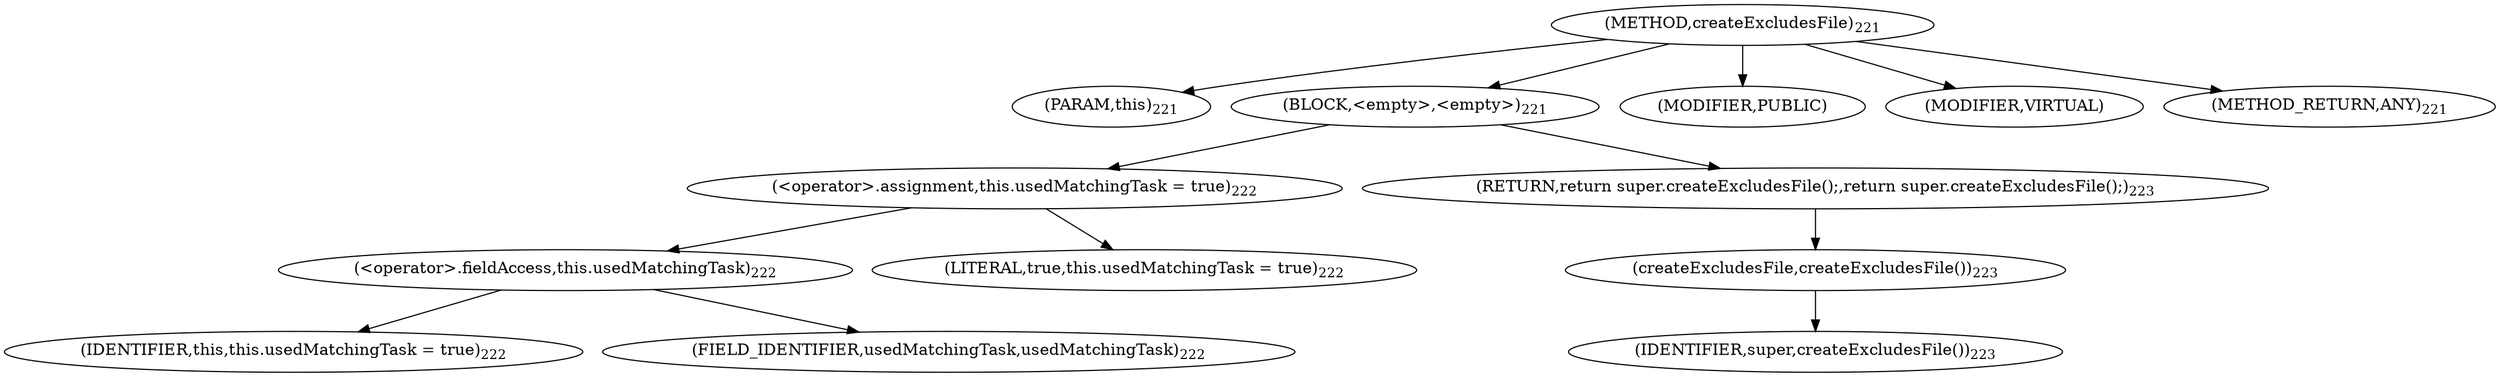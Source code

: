 digraph "createExcludesFile" {  
"252" [label = <(METHOD,createExcludesFile)<SUB>221</SUB>> ]
"253" [label = <(PARAM,this)<SUB>221</SUB>> ]
"254" [label = <(BLOCK,&lt;empty&gt;,&lt;empty&gt;)<SUB>221</SUB>> ]
"255" [label = <(&lt;operator&gt;.assignment,this.usedMatchingTask = true)<SUB>222</SUB>> ]
"256" [label = <(&lt;operator&gt;.fieldAccess,this.usedMatchingTask)<SUB>222</SUB>> ]
"257" [label = <(IDENTIFIER,this,this.usedMatchingTask = true)<SUB>222</SUB>> ]
"258" [label = <(FIELD_IDENTIFIER,usedMatchingTask,usedMatchingTask)<SUB>222</SUB>> ]
"259" [label = <(LITERAL,true,this.usedMatchingTask = true)<SUB>222</SUB>> ]
"260" [label = <(RETURN,return super.createExcludesFile();,return super.createExcludesFile();)<SUB>223</SUB>> ]
"261" [label = <(createExcludesFile,createExcludesFile())<SUB>223</SUB>> ]
"262" [label = <(IDENTIFIER,super,createExcludesFile())<SUB>223</SUB>> ]
"263" [label = <(MODIFIER,PUBLIC)> ]
"264" [label = <(MODIFIER,VIRTUAL)> ]
"265" [label = <(METHOD_RETURN,ANY)<SUB>221</SUB>> ]
  "252" -> "253" 
  "252" -> "254" 
  "252" -> "263" 
  "252" -> "264" 
  "252" -> "265" 
  "254" -> "255" 
  "254" -> "260" 
  "255" -> "256" 
  "255" -> "259" 
  "256" -> "257" 
  "256" -> "258" 
  "260" -> "261" 
  "261" -> "262" 
}
